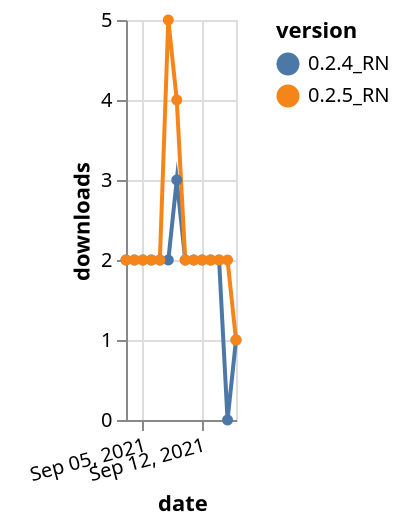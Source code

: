 {"$schema": "https://vega.github.io/schema/vega-lite/v5.json", "description": "A simple bar chart with embedded data.", "data": {"values": [{"date": "2021-09-03", "total": 566, "delta": 2, "version": "0.2.4_RN"}, {"date": "2021-09-04", "total": 568, "delta": 2, "version": "0.2.4_RN"}, {"date": "2021-09-05", "total": 570, "delta": 2, "version": "0.2.4_RN"}, {"date": "2021-09-06", "total": 572, "delta": 2, "version": "0.2.4_RN"}, {"date": "2021-09-07", "total": 574, "delta": 2, "version": "0.2.4_RN"}, {"date": "2021-09-08", "total": 576, "delta": 2, "version": "0.2.4_RN"}, {"date": "2021-09-09", "total": 579, "delta": 3, "version": "0.2.4_RN"}, {"date": "2021-09-10", "total": 581, "delta": 2, "version": "0.2.4_RN"}, {"date": "2021-09-11", "total": 583, "delta": 2, "version": "0.2.4_RN"}, {"date": "2021-09-12", "total": 585, "delta": 2, "version": "0.2.4_RN"}, {"date": "2021-09-13", "total": 587, "delta": 2, "version": "0.2.4_RN"}, {"date": "2021-09-14", "total": 589, "delta": 2, "version": "0.2.4_RN"}, {"date": "2021-09-15", "total": 589, "delta": 0, "version": "0.2.4_RN"}, {"date": "2021-09-16", "total": 590, "delta": 1, "version": "0.2.4_RN"}, {"date": "2021-09-03", "total": 430, "delta": 2, "version": "0.2.5_RN"}, {"date": "2021-09-04", "total": 432, "delta": 2, "version": "0.2.5_RN"}, {"date": "2021-09-05", "total": 434, "delta": 2, "version": "0.2.5_RN"}, {"date": "2021-09-06", "total": 436, "delta": 2, "version": "0.2.5_RN"}, {"date": "2021-09-07", "total": 438, "delta": 2, "version": "0.2.5_RN"}, {"date": "2021-09-08", "total": 443, "delta": 5, "version": "0.2.5_RN"}, {"date": "2021-09-09", "total": 447, "delta": 4, "version": "0.2.5_RN"}, {"date": "2021-09-10", "total": 449, "delta": 2, "version": "0.2.5_RN"}, {"date": "2021-09-11", "total": 451, "delta": 2, "version": "0.2.5_RN"}, {"date": "2021-09-12", "total": 453, "delta": 2, "version": "0.2.5_RN"}, {"date": "2021-09-13", "total": 455, "delta": 2, "version": "0.2.5_RN"}, {"date": "2021-09-14", "total": 457, "delta": 2, "version": "0.2.5_RN"}, {"date": "2021-09-15", "total": 459, "delta": 2, "version": "0.2.5_RN"}, {"date": "2021-09-16", "total": 460, "delta": 1, "version": "0.2.5_RN"}]}, "width": "container", "mark": {"type": "line", "point": {"filled": true}}, "encoding": {"x": {"field": "date", "type": "temporal", "timeUnit": "yearmonthdate", "title": "date", "axis": {"labelAngle": -15}}, "y": {"field": "delta", "type": "quantitative", "title": "downloads"}, "color": {"field": "version", "type": "nominal"}, "tooltip": {"field": "delta"}}}